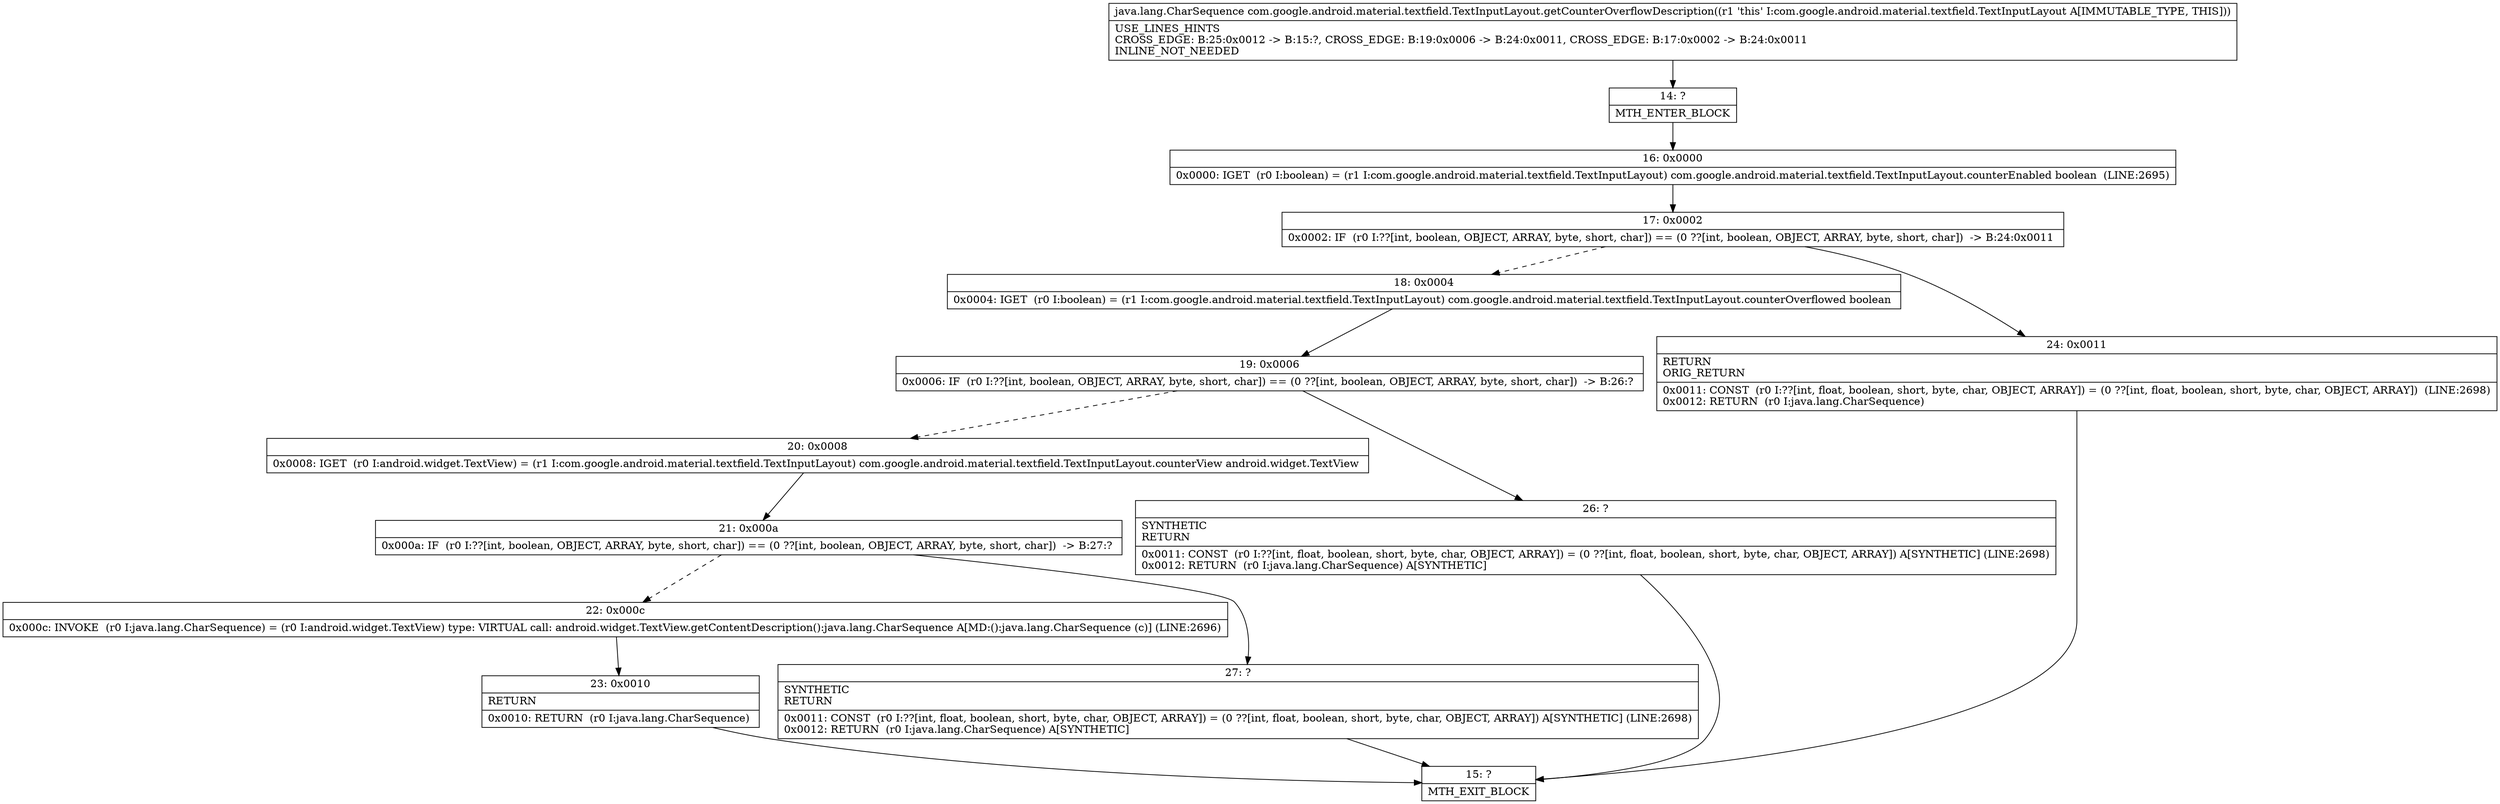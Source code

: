digraph "CFG forcom.google.android.material.textfield.TextInputLayout.getCounterOverflowDescription()Ljava\/lang\/CharSequence;" {
Node_14 [shape=record,label="{14\:\ ?|MTH_ENTER_BLOCK\l}"];
Node_16 [shape=record,label="{16\:\ 0x0000|0x0000: IGET  (r0 I:boolean) = (r1 I:com.google.android.material.textfield.TextInputLayout) com.google.android.material.textfield.TextInputLayout.counterEnabled boolean  (LINE:2695)\l}"];
Node_17 [shape=record,label="{17\:\ 0x0002|0x0002: IF  (r0 I:??[int, boolean, OBJECT, ARRAY, byte, short, char]) == (0 ??[int, boolean, OBJECT, ARRAY, byte, short, char])  \-\> B:24:0x0011 \l}"];
Node_18 [shape=record,label="{18\:\ 0x0004|0x0004: IGET  (r0 I:boolean) = (r1 I:com.google.android.material.textfield.TextInputLayout) com.google.android.material.textfield.TextInputLayout.counterOverflowed boolean \l}"];
Node_19 [shape=record,label="{19\:\ 0x0006|0x0006: IF  (r0 I:??[int, boolean, OBJECT, ARRAY, byte, short, char]) == (0 ??[int, boolean, OBJECT, ARRAY, byte, short, char])  \-\> B:26:? \l}"];
Node_20 [shape=record,label="{20\:\ 0x0008|0x0008: IGET  (r0 I:android.widget.TextView) = (r1 I:com.google.android.material.textfield.TextInputLayout) com.google.android.material.textfield.TextInputLayout.counterView android.widget.TextView \l}"];
Node_21 [shape=record,label="{21\:\ 0x000a|0x000a: IF  (r0 I:??[int, boolean, OBJECT, ARRAY, byte, short, char]) == (0 ??[int, boolean, OBJECT, ARRAY, byte, short, char])  \-\> B:27:? \l}"];
Node_22 [shape=record,label="{22\:\ 0x000c|0x000c: INVOKE  (r0 I:java.lang.CharSequence) = (r0 I:android.widget.TextView) type: VIRTUAL call: android.widget.TextView.getContentDescription():java.lang.CharSequence A[MD:():java.lang.CharSequence (c)] (LINE:2696)\l}"];
Node_23 [shape=record,label="{23\:\ 0x0010|RETURN\l|0x0010: RETURN  (r0 I:java.lang.CharSequence) \l}"];
Node_15 [shape=record,label="{15\:\ ?|MTH_EXIT_BLOCK\l}"];
Node_27 [shape=record,label="{27\:\ ?|SYNTHETIC\lRETURN\l|0x0011: CONST  (r0 I:??[int, float, boolean, short, byte, char, OBJECT, ARRAY]) = (0 ??[int, float, boolean, short, byte, char, OBJECT, ARRAY]) A[SYNTHETIC] (LINE:2698)\l0x0012: RETURN  (r0 I:java.lang.CharSequence) A[SYNTHETIC]\l}"];
Node_26 [shape=record,label="{26\:\ ?|SYNTHETIC\lRETURN\l|0x0011: CONST  (r0 I:??[int, float, boolean, short, byte, char, OBJECT, ARRAY]) = (0 ??[int, float, boolean, short, byte, char, OBJECT, ARRAY]) A[SYNTHETIC] (LINE:2698)\l0x0012: RETURN  (r0 I:java.lang.CharSequence) A[SYNTHETIC]\l}"];
Node_24 [shape=record,label="{24\:\ 0x0011|RETURN\lORIG_RETURN\l|0x0011: CONST  (r0 I:??[int, float, boolean, short, byte, char, OBJECT, ARRAY]) = (0 ??[int, float, boolean, short, byte, char, OBJECT, ARRAY])  (LINE:2698)\l0x0012: RETURN  (r0 I:java.lang.CharSequence) \l}"];
MethodNode[shape=record,label="{java.lang.CharSequence com.google.android.material.textfield.TextInputLayout.getCounterOverflowDescription((r1 'this' I:com.google.android.material.textfield.TextInputLayout A[IMMUTABLE_TYPE, THIS]))  | USE_LINES_HINTS\lCROSS_EDGE: B:25:0x0012 \-\> B:15:?, CROSS_EDGE: B:19:0x0006 \-\> B:24:0x0011, CROSS_EDGE: B:17:0x0002 \-\> B:24:0x0011\lINLINE_NOT_NEEDED\l}"];
MethodNode -> Node_14;Node_14 -> Node_16;
Node_16 -> Node_17;
Node_17 -> Node_18[style=dashed];
Node_17 -> Node_24;
Node_18 -> Node_19;
Node_19 -> Node_20[style=dashed];
Node_19 -> Node_26;
Node_20 -> Node_21;
Node_21 -> Node_22[style=dashed];
Node_21 -> Node_27;
Node_22 -> Node_23;
Node_23 -> Node_15;
Node_27 -> Node_15;
Node_26 -> Node_15;
Node_24 -> Node_15;
}

